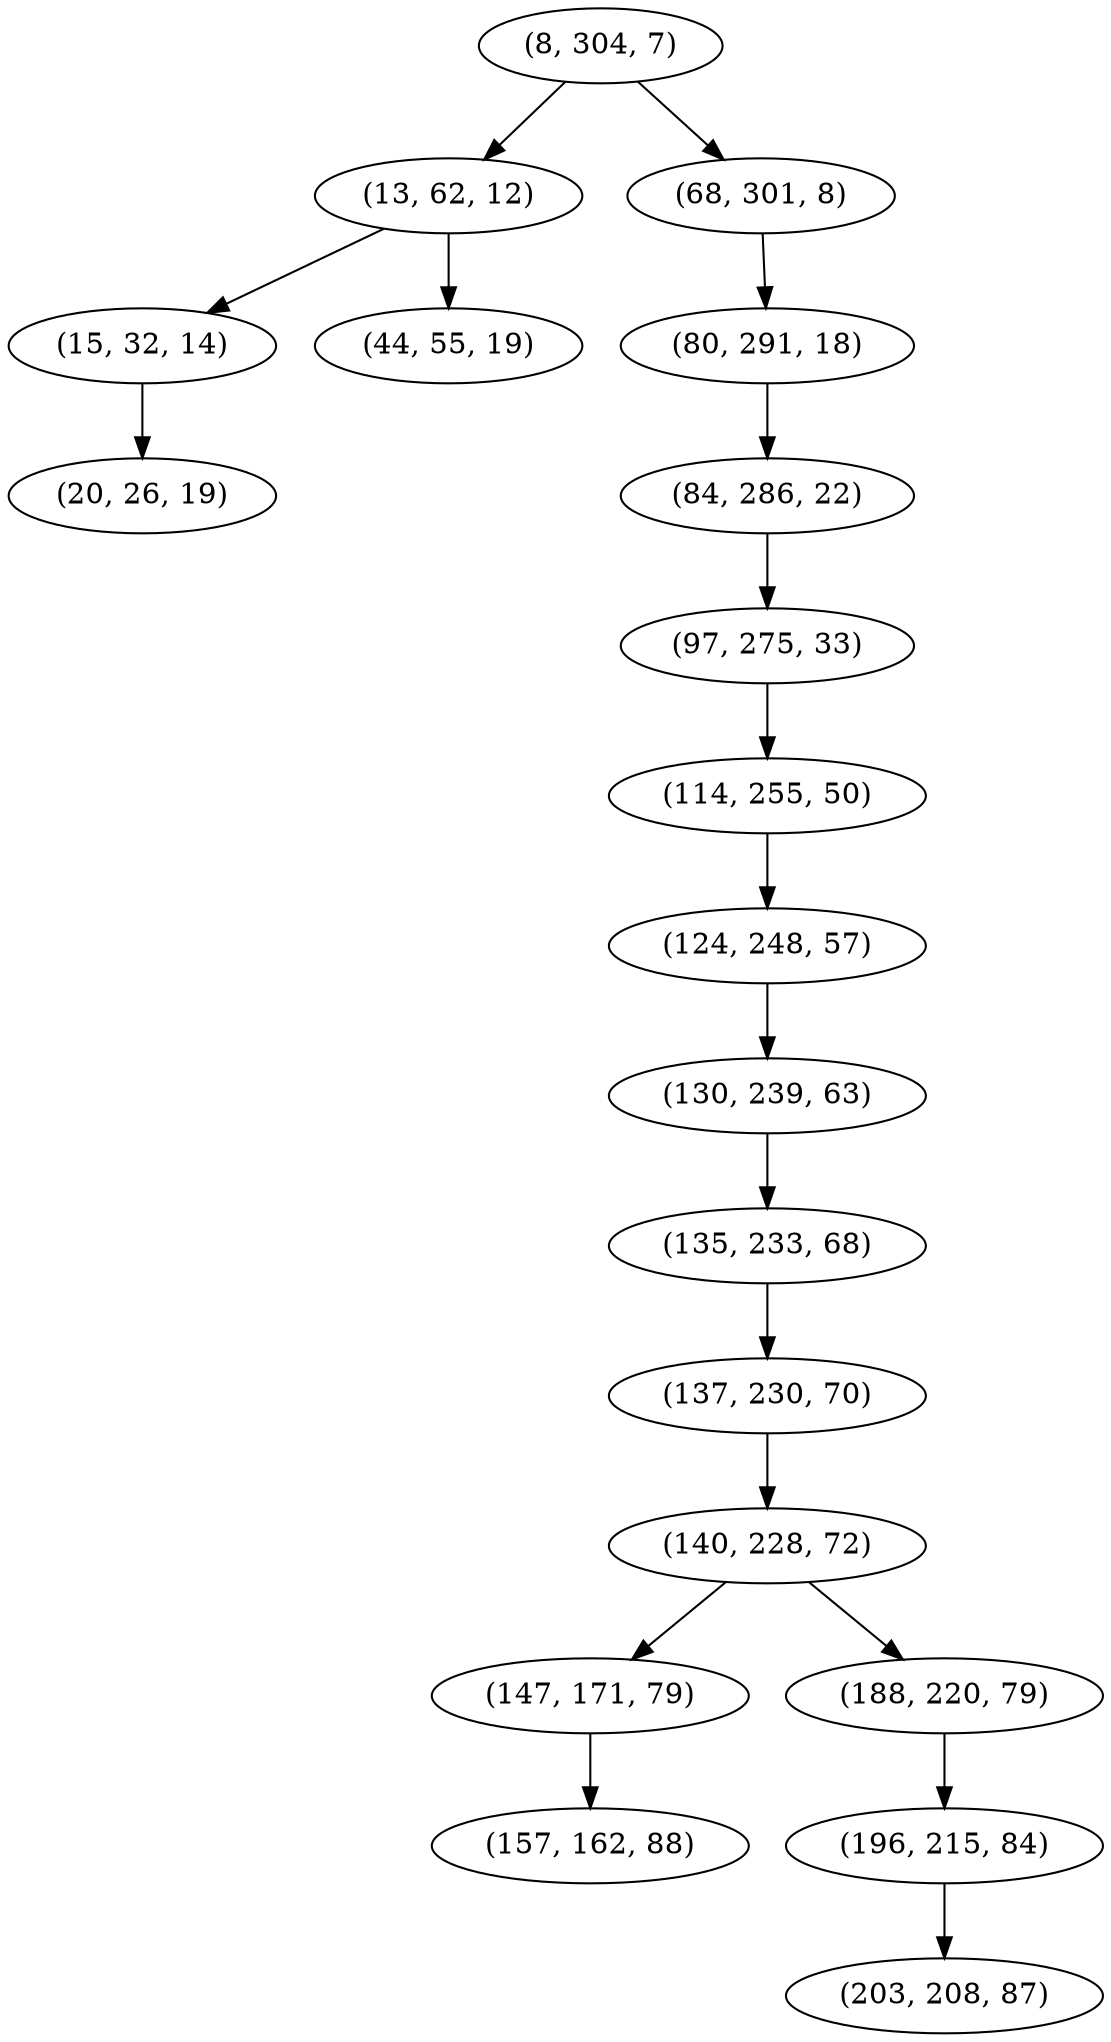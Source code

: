 digraph tree {
    "(8, 304, 7)";
    "(13, 62, 12)";
    "(15, 32, 14)";
    "(20, 26, 19)";
    "(44, 55, 19)";
    "(68, 301, 8)";
    "(80, 291, 18)";
    "(84, 286, 22)";
    "(97, 275, 33)";
    "(114, 255, 50)";
    "(124, 248, 57)";
    "(130, 239, 63)";
    "(135, 233, 68)";
    "(137, 230, 70)";
    "(140, 228, 72)";
    "(147, 171, 79)";
    "(157, 162, 88)";
    "(188, 220, 79)";
    "(196, 215, 84)";
    "(203, 208, 87)";
    "(8, 304, 7)" -> "(13, 62, 12)";
    "(8, 304, 7)" -> "(68, 301, 8)";
    "(13, 62, 12)" -> "(15, 32, 14)";
    "(13, 62, 12)" -> "(44, 55, 19)";
    "(15, 32, 14)" -> "(20, 26, 19)";
    "(68, 301, 8)" -> "(80, 291, 18)";
    "(80, 291, 18)" -> "(84, 286, 22)";
    "(84, 286, 22)" -> "(97, 275, 33)";
    "(97, 275, 33)" -> "(114, 255, 50)";
    "(114, 255, 50)" -> "(124, 248, 57)";
    "(124, 248, 57)" -> "(130, 239, 63)";
    "(130, 239, 63)" -> "(135, 233, 68)";
    "(135, 233, 68)" -> "(137, 230, 70)";
    "(137, 230, 70)" -> "(140, 228, 72)";
    "(140, 228, 72)" -> "(147, 171, 79)";
    "(140, 228, 72)" -> "(188, 220, 79)";
    "(147, 171, 79)" -> "(157, 162, 88)";
    "(188, 220, 79)" -> "(196, 215, 84)";
    "(196, 215, 84)" -> "(203, 208, 87)";
}
